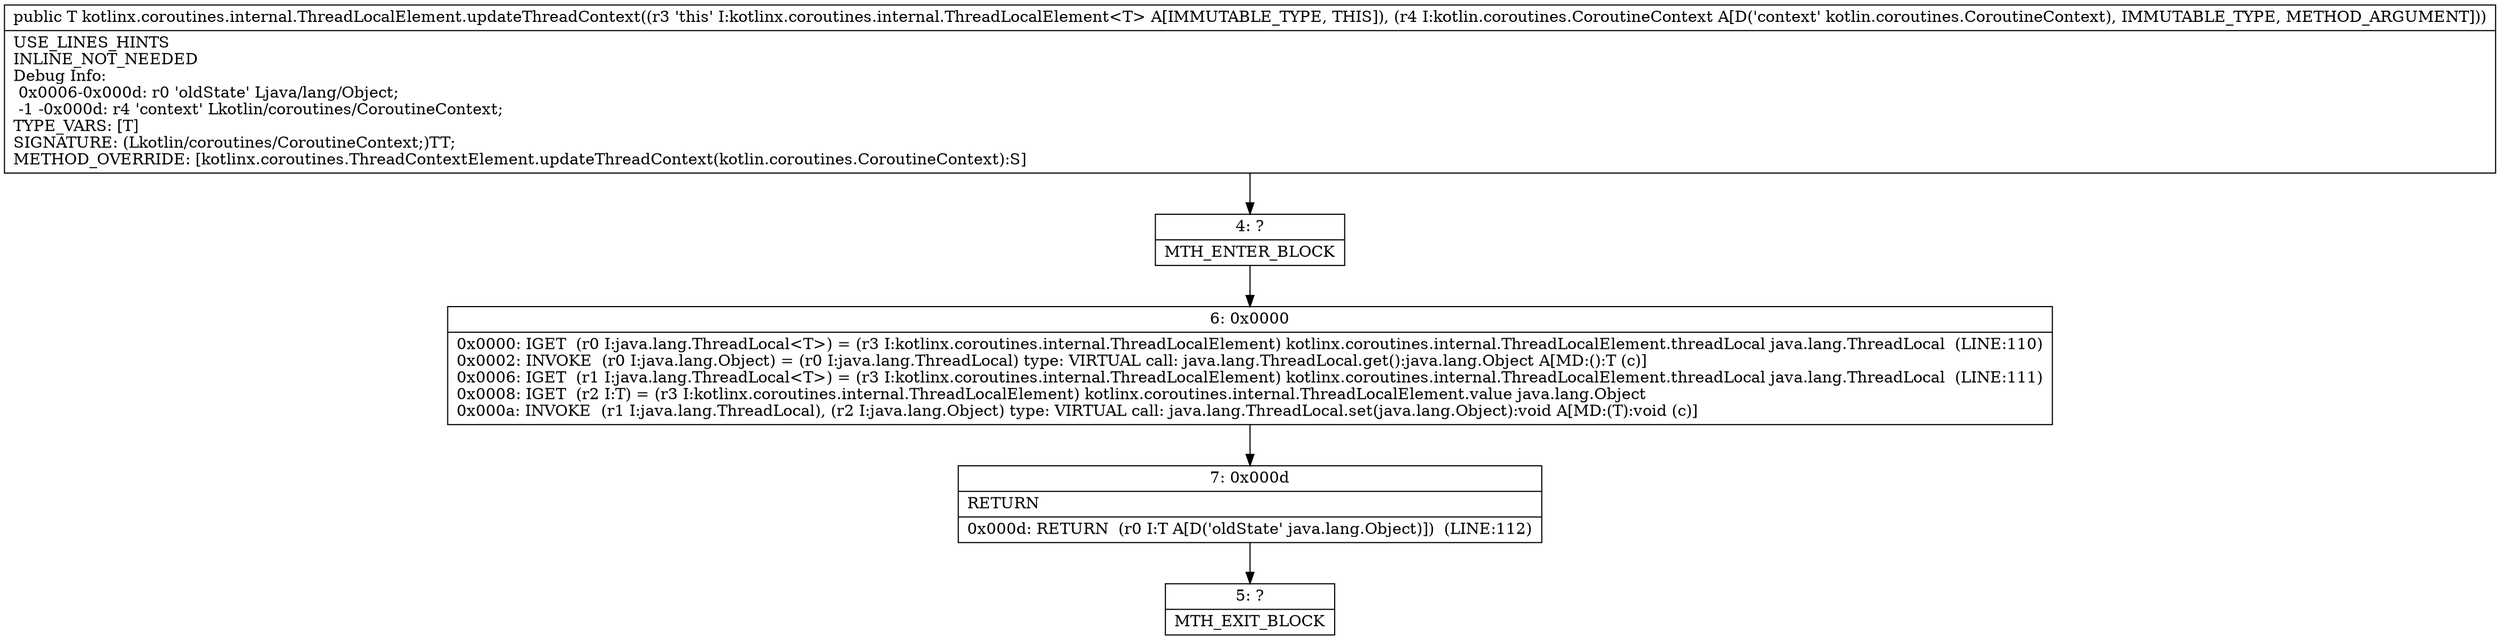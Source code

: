 digraph "CFG forkotlinx.coroutines.internal.ThreadLocalElement.updateThreadContext(Lkotlin\/coroutines\/CoroutineContext;)Ljava\/lang\/Object;" {
Node_4 [shape=record,label="{4\:\ ?|MTH_ENTER_BLOCK\l}"];
Node_6 [shape=record,label="{6\:\ 0x0000|0x0000: IGET  (r0 I:java.lang.ThreadLocal\<T\>) = (r3 I:kotlinx.coroutines.internal.ThreadLocalElement) kotlinx.coroutines.internal.ThreadLocalElement.threadLocal java.lang.ThreadLocal  (LINE:110)\l0x0002: INVOKE  (r0 I:java.lang.Object) = (r0 I:java.lang.ThreadLocal) type: VIRTUAL call: java.lang.ThreadLocal.get():java.lang.Object A[MD:():T (c)]\l0x0006: IGET  (r1 I:java.lang.ThreadLocal\<T\>) = (r3 I:kotlinx.coroutines.internal.ThreadLocalElement) kotlinx.coroutines.internal.ThreadLocalElement.threadLocal java.lang.ThreadLocal  (LINE:111)\l0x0008: IGET  (r2 I:T) = (r3 I:kotlinx.coroutines.internal.ThreadLocalElement) kotlinx.coroutines.internal.ThreadLocalElement.value java.lang.Object \l0x000a: INVOKE  (r1 I:java.lang.ThreadLocal), (r2 I:java.lang.Object) type: VIRTUAL call: java.lang.ThreadLocal.set(java.lang.Object):void A[MD:(T):void (c)]\l}"];
Node_7 [shape=record,label="{7\:\ 0x000d|RETURN\l|0x000d: RETURN  (r0 I:T A[D('oldState' java.lang.Object)])  (LINE:112)\l}"];
Node_5 [shape=record,label="{5\:\ ?|MTH_EXIT_BLOCK\l}"];
MethodNode[shape=record,label="{public T kotlinx.coroutines.internal.ThreadLocalElement.updateThreadContext((r3 'this' I:kotlinx.coroutines.internal.ThreadLocalElement\<T\> A[IMMUTABLE_TYPE, THIS]), (r4 I:kotlin.coroutines.CoroutineContext A[D('context' kotlin.coroutines.CoroutineContext), IMMUTABLE_TYPE, METHOD_ARGUMENT]))  | USE_LINES_HINTS\lINLINE_NOT_NEEDED\lDebug Info:\l  0x0006\-0x000d: r0 'oldState' Ljava\/lang\/Object;\l  \-1 \-0x000d: r4 'context' Lkotlin\/coroutines\/CoroutineContext;\lTYPE_VARS: [T]\lSIGNATURE: (Lkotlin\/coroutines\/CoroutineContext;)TT;\lMETHOD_OVERRIDE: [kotlinx.coroutines.ThreadContextElement.updateThreadContext(kotlin.coroutines.CoroutineContext):S]\l}"];
MethodNode -> Node_4;Node_4 -> Node_6;
Node_6 -> Node_7;
Node_7 -> Node_5;
}

